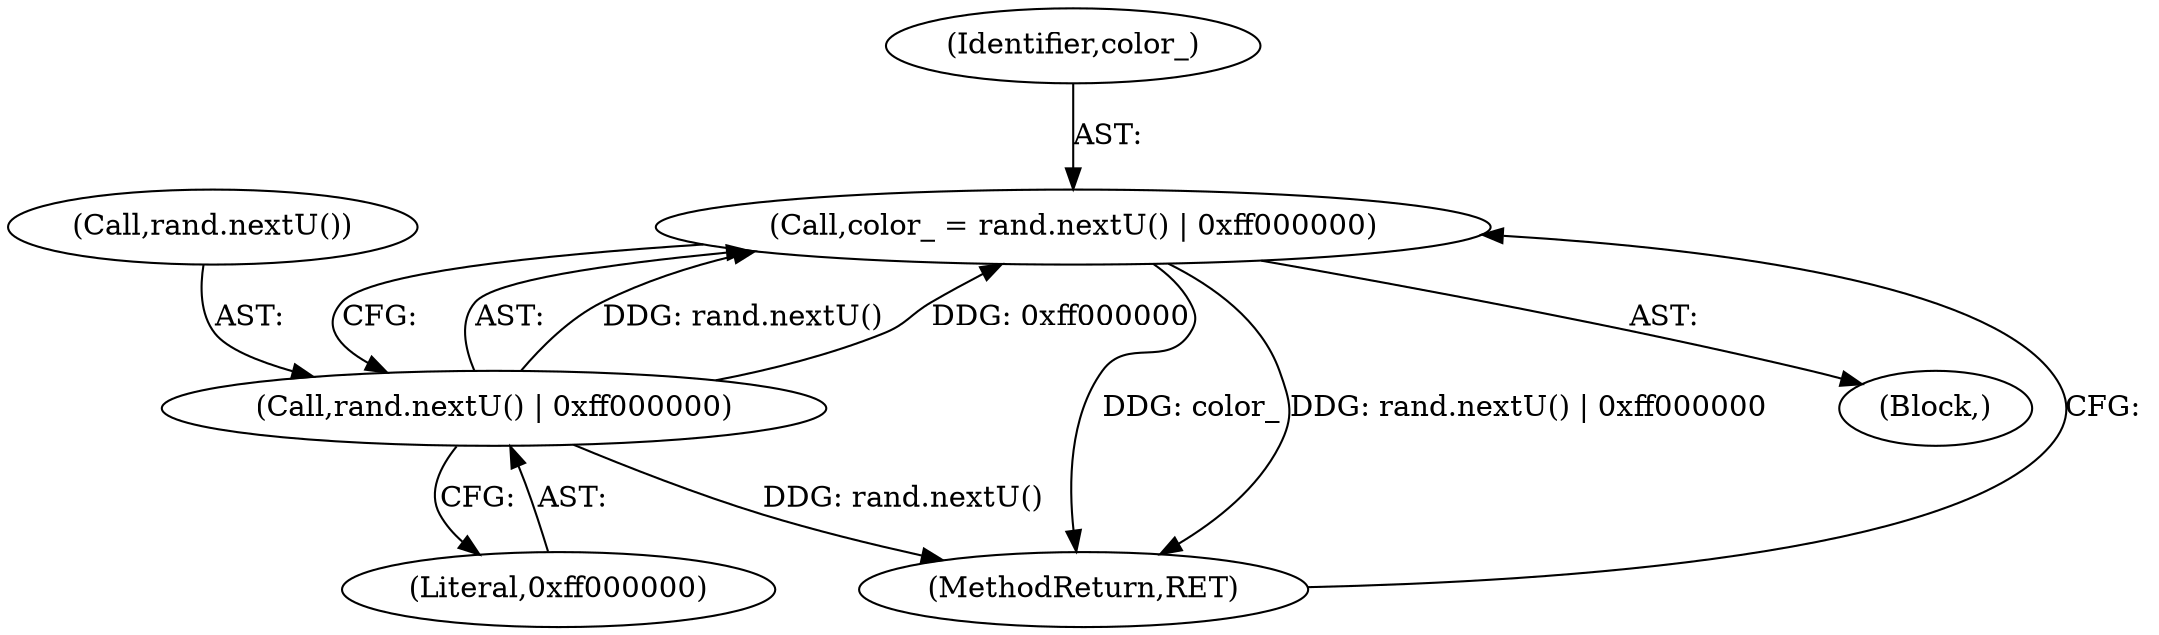 digraph "0_Chrome_45d901b56f578a74b19ba0d10fa5c4c467f19303@API" {
"1000116" [label="(Call,color_ = rand.nextU() | 0xff000000)"];
"1000118" [label="(Call,rand.nextU() | 0xff000000)"];
"1000121" [label="(MethodReturn,RET)"];
"1000101" [label="(Block,)"];
"1000120" [label="(Literal,0xff000000)"];
"1000116" [label="(Call,color_ = rand.nextU() | 0xff000000)"];
"1000118" [label="(Call,rand.nextU() | 0xff000000)"];
"1000119" [label="(Call,rand.nextU())"];
"1000117" [label="(Identifier,color_)"];
"1000116" -> "1000101"  [label="AST: "];
"1000116" -> "1000118"  [label="CFG: "];
"1000117" -> "1000116"  [label="AST: "];
"1000118" -> "1000116"  [label="AST: "];
"1000121" -> "1000116"  [label="CFG: "];
"1000116" -> "1000121"  [label="DDG: color_"];
"1000116" -> "1000121"  [label="DDG: rand.nextU() | 0xff000000"];
"1000118" -> "1000116"  [label="DDG: rand.nextU()"];
"1000118" -> "1000116"  [label="DDG: 0xff000000"];
"1000118" -> "1000120"  [label="CFG: "];
"1000119" -> "1000118"  [label="AST: "];
"1000120" -> "1000118"  [label="AST: "];
"1000118" -> "1000121"  [label="DDG: rand.nextU()"];
}

